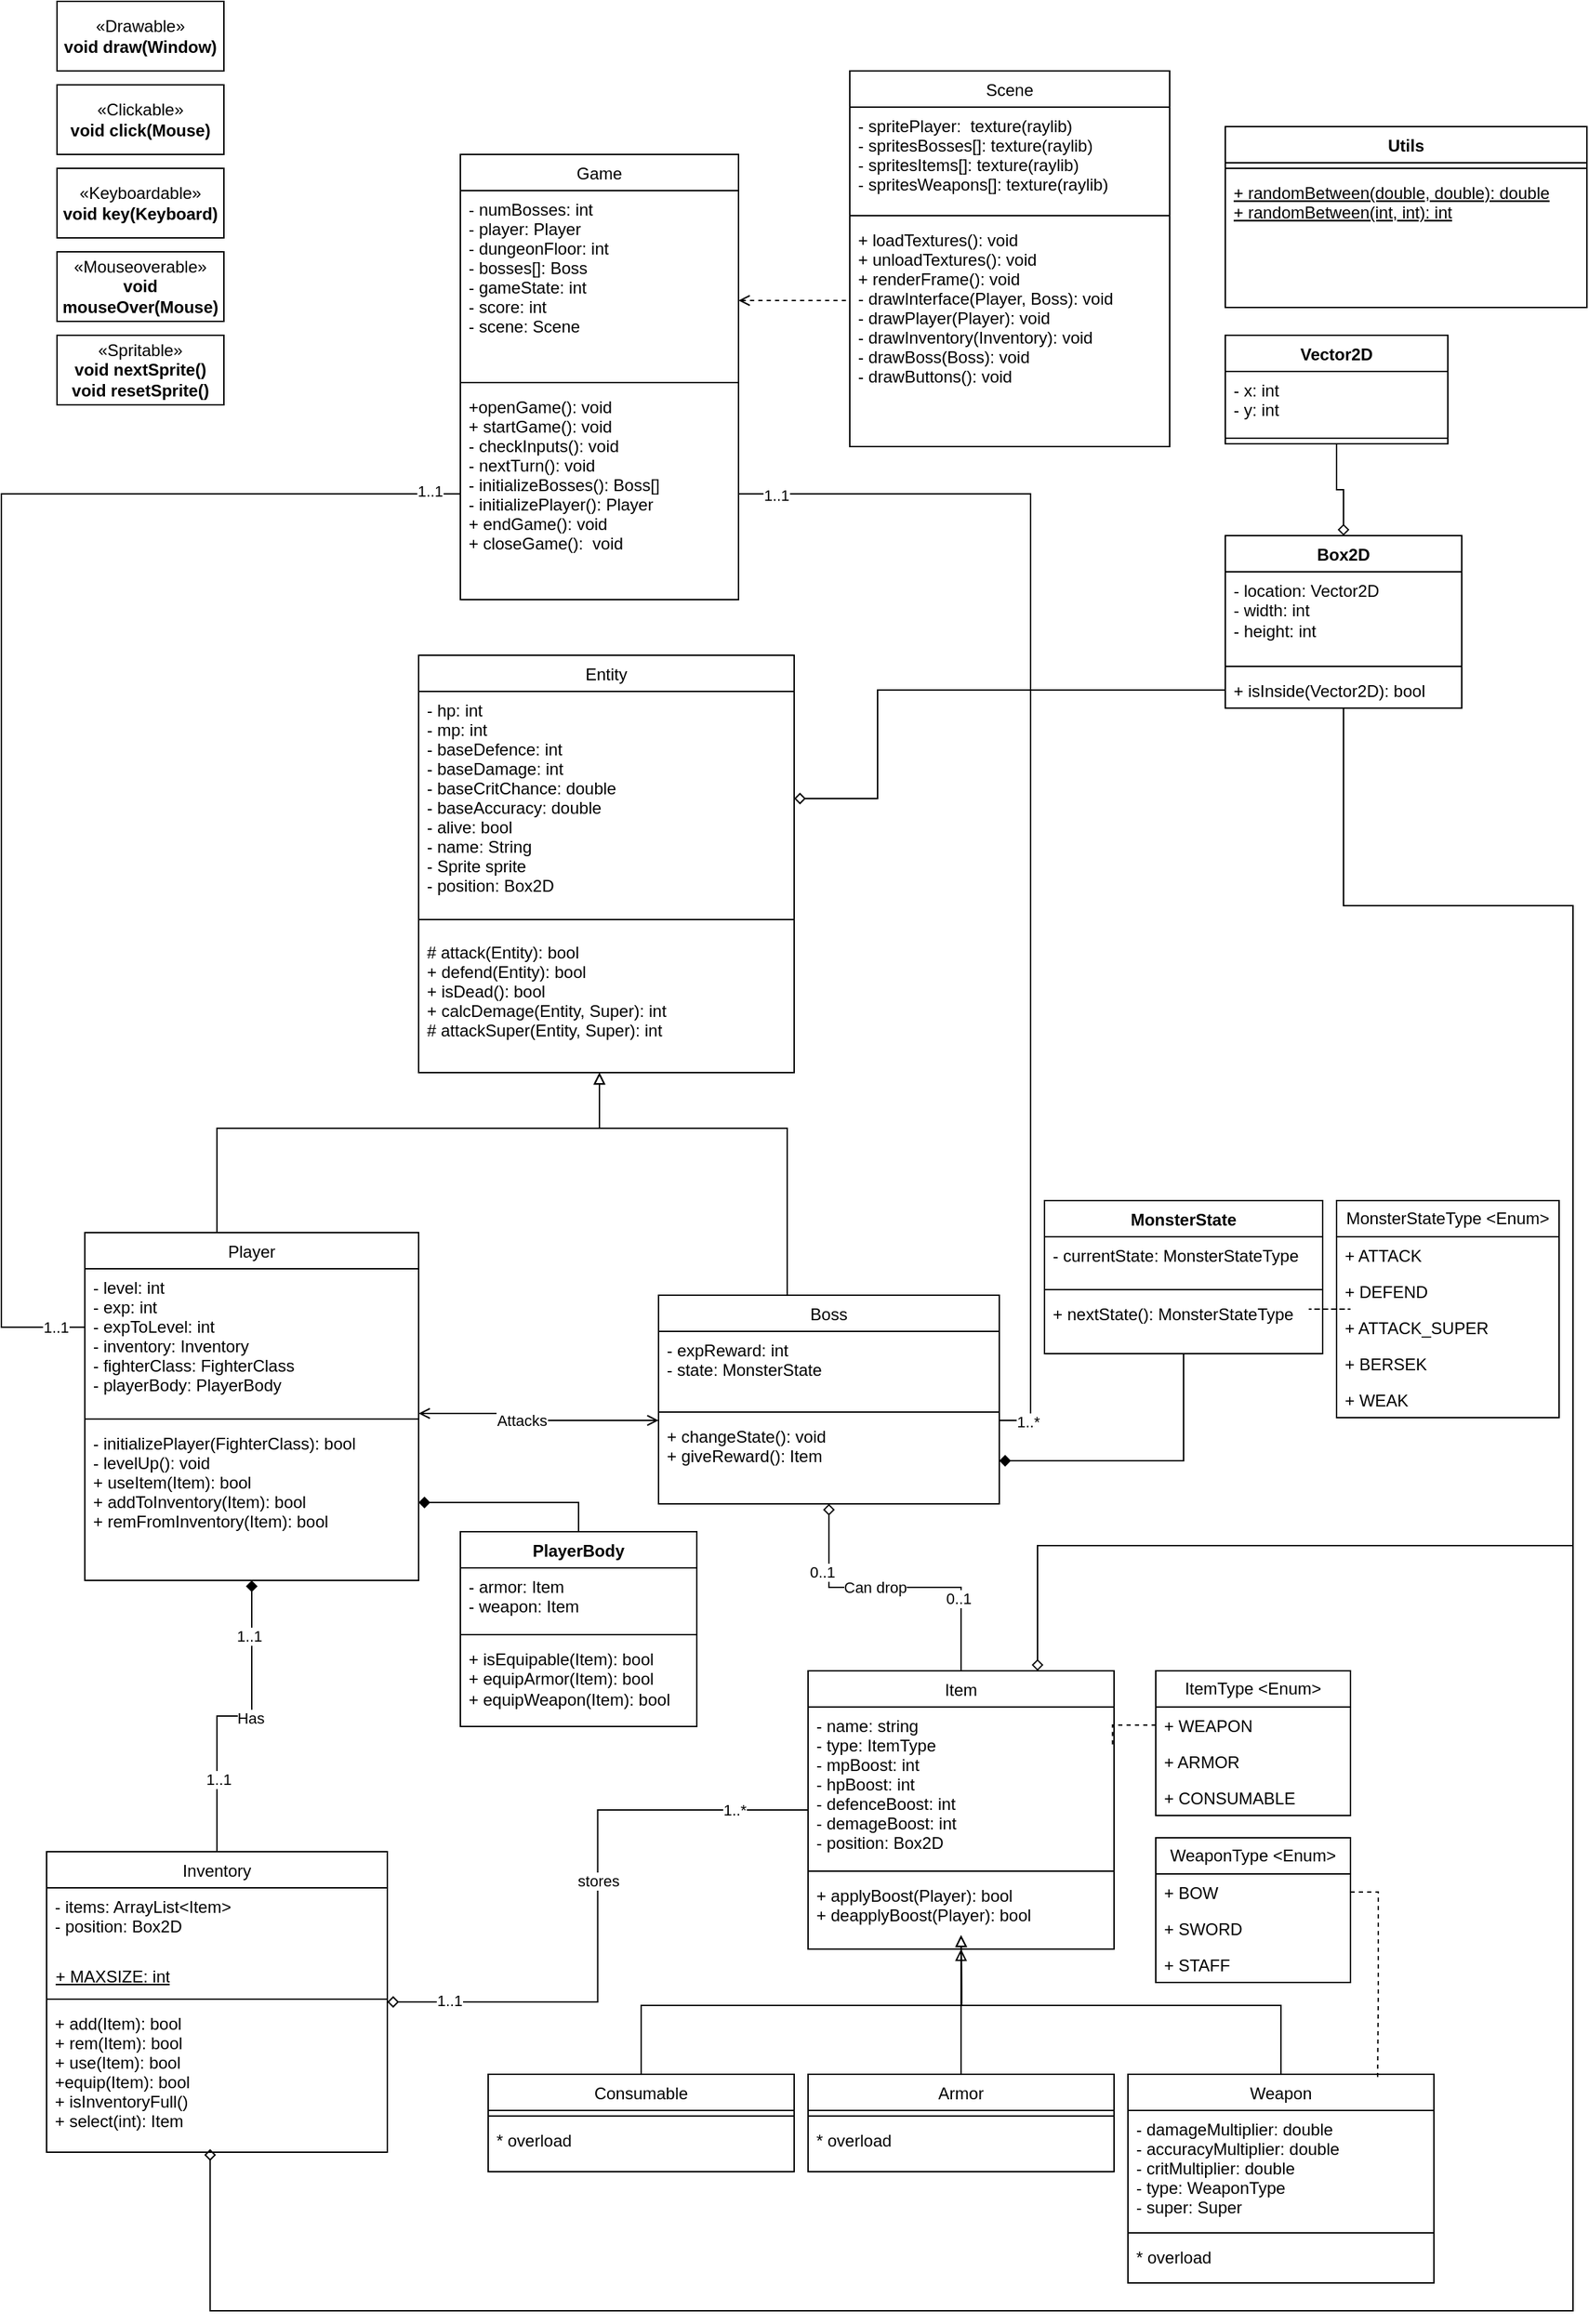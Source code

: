 <mxfile version="22.1.8" type="device">
  <diagram id="C5RBs43oDa-KdzZeNtuy" name="Page-1">
    <mxGraphModel dx="2049" dy="2057" grid="1" gridSize="10" guides="1" tooltips="1" connect="1" arrows="1" fold="1" page="1" pageScale="1" pageWidth="1390" pageHeight="980" math="0" shadow="0">
      <root>
        <mxCell id="WIyWlLk6GJQsqaUBKTNV-0" />
        <mxCell id="WIyWlLk6GJQsqaUBKTNV-1" parent="WIyWlLk6GJQsqaUBKTNV-0" />
        <mxCell id="zkfFHV4jXpPFQw0GAbJ--0" value="Game" style="swimlane;fontStyle=0;align=center;verticalAlign=top;childLayout=stackLayout;horizontal=1;startSize=26;horizontalStack=0;resizeParent=1;resizeLast=0;collapsible=1;marginBottom=0;rounded=0;shadow=0;strokeWidth=1;" parent="WIyWlLk6GJQsqaUBKTNV-1" vertex="1">
          <mxGeometry x="460" y="20" width="200" height="320" as="geometry">
            <mxRectangle x="230" y="140" width="160" height="26" as="alternateBounds" />
          </mxGeometry>
        </mxCell>
        <mxCell id="zkfFHV4jXpPFQw0GAbJ--1" value="- numBosses: int&#xa;- player: Player&#xa;- dungeonFloor: int&#xa;- bosses[]: Boss&#xa;- gameState: int&#xa;- score: int&#xa;- scene: Scene" style="text;align=left;verticalAlign=top;spacingLeft=4;spacingRight=4;overflow=hidden;rotatable=0;points=[[0,0.5],[1,0.5]];portConstraint=eastwest;" parent="zkfFHV4jXpPFQw0GAbJ--0" vertex="1">
          <mxGeometry y="26" width="200" height="134" as="geometry" />
        </mxCell>
        <mxCell id="zkfFHV4jXpPFQw0GAbJ--4" value="" style="line;html=1;strokeWidth=1;align=left;verticalAlign=middle;spacingTop=-1;spacingLeft=3;spacingRight=3;rotatable=0;labelPosition=right;points=[];portConstraint=eastwest;" parent="zkfFHV4jXpPFQw0GAbJ--0" vertex="1">
          <mxGeometry y="160" width="200" height="8" as="geometry" />
        </mxCell>
        <mxCell id="zkfFHV4jXpPFQw0GAbJ--5" value="+openGame(): void&#xa;+ startGame(): void&#xa;- checkInputs(): void&#xa;- nextTurn(): void&#xa;- initializeBosses(): Boss[]&#xa;- initializePlayer(): Player&#xa;+ endGame(): void&#xa;+ closeGame():  void" style="text;align=left;verticalAlign=top;spacingLeft=4;spacingRight=4;overflow=hidden;rotatable=0;points=[[0,0.5],[1,0.5]];portConstraint=eastwest;" parent="zkfFHV4jXpPFQw0GAbJ--0" vertex="1">
          <mxGeometry y="168" width="200" height="152" as="geometry" />
        </mxCell>
        <mxCell id="dYWPZWxcjh6S9HiUbcgT-35" style="edgeStyle=orthogonalEdgeStyle;rounded=0;orthogonalLoop=1;jettySize=auto;html=1;entryX=0.5;entryY=0;entryDx=0;entryDy=0;endArrow=none;endFill=0;startArrow=diamond;startFill=1;" parent="WIyWlLk6GJQsqaUBKTNV-1" source="zkfFHV4jXpPFQw0GAbJ--6" target="dYWPZWxcjh6S9HiUbcgT-27" edge="1">
          <mxGeometry relative="1" as="geometry" />
        </mxCell>
        <mxCell id="dYWPZWxcjh6S9HiUbcgT-36" value="1..1" style="edgeLabel;html=1;align=center;verticalAlign=middle;resizable=0;points=[];" parent="dYWPZWxcjh6S9HiUbcgT-35" vertex="1" connectable="0">
          <mxGeometry x="-0.712" y="-2" relative="1" as="geometry">
            <mxPoint y="8" as="offset" />
          </mxGeometry>
        </mxCell>
        <mxCell id="dYWPZWxcjh6S9HiUbcgT-37" value="1..1" style="edgeLabel;html=1;align=center;verticalAlign=middle;resizable=0;points=[];" parent="dYWPZWxcjh6S9HiUbcgT-35" vertex="1" connectable="0">
          <mxGeometry x="0.529" y="1" relative="1" as="geometry">
            <mxPoint as="offset" />
          </mxGeometry>
        </mxCell>
        <mxCell id="_x56KcfOWg55RiuQLIzo-0" value="Has" style="edgeLabel;html=1;align=center;verticalAlign=middle;resizable=0;points=[];" parent="dYWPZWxcjh6S9HiUbcgT-35" vertex="1" connectable="0">
          <mxGeometry x="-0.139" y="-1" relative="1" as="geometry">
            <mxPoint y="4" as="offset" />
          </mxGeometry>
        </mxCell>
        <mxCell id="_x56KcfOWg55RiuQLIzo-9" style="edgeStyle=orthogonalEdgeStyle;rounded=0;orthogonalLoop=1;jettySize=auto;html=1;endArrow=open;endFill=0;startArrow=open;startFill=0;" parent="WIyWlLk6GJQsqaUBKTNV-1" source="zkfFHV4jXpPFQw0GAbJ--6" target="dYWPZWxcjh6S9HiUbcgT-12" edge="1">
          <mxGeometry relative="1" as="geometry">
            <Array as="points">
              <mxPoint x="500" y="925" />
              <mxPoint x="500" y="930" />
            </Array>
          </mxGeometry>
        </mxCell>
        <mxCell id="_x56KcfOWg55RiuQLIzo-10" value="Attacks" style="edgeLabel;html=1;align=center;verticalAlign=middle;resizable=0;points=[];" parent="_x56KcfOWg55RiuQLIzo-9" vertex="1" connectable="0">
          <mxGeometry x="0.405" relative="1" as="geometry">
            <mxPoint x="-46" as="offset" />
          </mxGeometry>
        </mxCell>
        <mxCell id="zkfFHV4jXpPFQw0GAbJ--6" value="Player" style="swimlane;fontStyle=0;align=center;verticalAlign=top;childLayout=stackLayout;horizontal=1;startSize=26;horizontalStack=0;resizeParent=1;resizeLast=0;collapsible=1;marginBottom=0;rounded=0;shadow=0;strokeWidth=1;" parent="WIyWlLk6GJQsqaUBKTNV-1" vertex="1">
          <mxGeometry x="190" y="795" width="240" height="250" as="geometry">
            <mxRectangle x="130" y="380" width="160" height="26" as="alternateBounds" />
          </mxGeometry>
        </mxCell>
        <mxCell id="zkfFHV4jXpPFQw0GAbJ--7" value="- level: int&#xa;- exp: int&#xa;- expToLevel: int&#xa;- inventory: Inventory&#xa;- fighterClass: FighterClass&#xa;- playerBody: PlayerBody&#xa;" style="text;align=left;verticalAlign=top;spacingLeft=4;spacingRight=4;overflow=hidden;rotatable=0;points=[[0,0.5],[1,0.5]];portConstraint=eastwest;" parent="zkfFHV4jXpPFQw0GAbJ--6" vertex="1">
          <mxGeometry y="26" width="240" height="104" as="geometry" />
        </mxCell>
        <mxCell id="zkfFHV4jXpPFQw0GAbJ--9" value="" style="line;html=1;strokeWidth=1;align=left;verticalAlign=middle;spacingTop=-1;spacingLeft=3;spacingRight=3;rotatable=0;labelPosition=right;points=[];portConstraint=eastwest;" parent="zkfFHV4jXpPFQw0GAbJ--6" vertex="1">
          <mxGeometry y="130" width="240" height="8" as="geometry" />
        </mxCell>
        <mxCell id="zkfFHV4jXpPFQw0GAbJ--11" value="- initializePlayer(FighterClass): bool&#xa;- levelUp(): void&#xa;+ useItem(Item): bool&#xa;+ addToInventory(Item): bool&#xa;+ remFromInventory(Item): bool&#xa;" style="text;align=left;verticalAlign=top;spacingLeft=4;spacingRight=4;overflow=hidden;rotatable=0;points=[[0,0.5],[1,0.5]];portConstraint=eastwest;" parent="zkfFHV4jXpPFQw0GAbJ--6" vertex="1">
          <mxGeometry y="138" width="240" height="112" as="geometry" />
        </mxCell>
        <mxCell id="zkfFHV4jXpPFQw0GAbJ--17" value="Scene" style="swimlane;fontStyle=0;align=center;verticalAlign=top;childLayout=stackLayout;horizontal=1;startSize=26;horizontalStack=0;resizeParent=1;resizeLast=0;collapsible=1;marginBottom=0;rounded=0;shadow=0;strokeWidth=1;" parent="WIyWlLk6GJQsqaUBKTNV-1" vertex="1">
          <mxGeometry x="740" y="-40" width="230" height="270" as="geometry">
            <mxRectangle x="550" y="140" width="160" height="26" as="alternateBounds" />
          </mxGeometry>
        </mxCell>
        <mxCell id="zkfFHV4jXpPFQw0GAbJ--18" value="- spritePlayer:  texture(raylib)&#xa;- spritesBosses[]: texture(raylib)&#xa;- spritesItems[]: texture(raylib)&#xa;- spritesWeapons[]: texture(raylib)" style="text;align=left;verticalAlign=top;spacingLeft=4;spacingRight=4;overflow=hidden;rotatable=0;points=[[0,0.5],[1,0.5]];portConstraint=eastwest;" parent="zkfFHV4jXpPFQw0GAbJ--17" vertex="1">
          <mxGeometry y="26" width="230" height="74" as="geometry" />
        </mxCell>
        <mxCell id="zkfFHV4jXpPFQw0GAbJ--23" value="" style="line;html=1;strokeWidth=1;align=left;verticalAlign=middle;spacingTop=-1;spacingLeft=3;spacingRight=3;rotatable=0;labelPosition=right;points=[];portConstraint=eastwest;" parent="zkfFHV4jXpPFQw0GAbJ--17" vertex="1">
          <mxGeometry y="100" width="230" height="8" as="geometry" />
        </mxCell>
        <mxCell id="zkfFHV4jXpPFQw0GAbJ--24" value="+ loadTextures(): void&#xa;+ unloadTextures(): void&#xa;+ renderFrame(): void&#xa;- drawInterface(Player, Boss): void&#xa;- drawPlayer(Player): void&#xa;- drawInventory(Inventory): void&#xa;- drawBoss(Boss): void&#xa;- drawButtons(): void" style="text;align=left;verticalAlign=top;spacingLeft=4;spacingRight=4;overflow=hidden;rotatable=0;points=[[0,0.5],[1,0.5]];portConstraint=eastwest;" parent="zkfFHV4jXpPFQw0GAbJ--17" vertex="1">
          <mxGeometry y="108" width="230" height="162" as="geometry" />
        </mxCell>
        <mxCell id="zkfFHV4jXpPFQw0GAbJ--26" value="" style="endArrow=none;shadow=0;strokeWidth=1;rounded=0;endFill=0;edgeStyle=elbowEdgeStyle;elbow=vertical;dashed=1;startArrow=open;startFill=0;" parent="WIyWlLk6GJQsqaUBKTNV-1" source="zkfFHV4jXpPFQw0GAbJ--0" target="zkfFHV4jXpPFQw0GAbJ--17" edge="1">
          <mxGeometry x="0.5" y="41" relative="1" as="geometry">
            <mxPoint x="380" y="192" as="sourcePoint" />
            <mxPoint x="540" y="192" as="targetPoint" />
            <mxPoint x="-40" y="32" as="offset" />
          </mxGeometry>
        </mxCell>
        <mxCell id="dYWPZWxcjh6S9HiUbcgT-48" style="edgeStyle=orthogonalEdgeStyle;rounded=0;orthogonalLoop=1;jettySize=auto;html=1;endArrow=none;endFill=0;startArrow=block;startFill=0;" parent="WIyWlLk6GJQsqaUBKTNV-1" source="dYWPZWxcjh6S9HiUbcgT-6" target="dYWPZWxcjh6S9HiUbcgT-12" edge="1">
          <mxGeometry relative="1" as="geometry">
            <Array as="points">
              <mxPoint x="560" y="720" />
              <mxPoint x="695" y="720" />
            </Array>
          </mxGeometry>
        </mxCell>
        <mxCell id="dYWPZWxcjh6S9HiUbcgT-49" style="edgeStyle=orthogonalEdgeStyle;rounded=0;orthogonalLoop=1;jettySize=auto;html=1;endArrow=none;endFill=0;startArrow=block;startFill=0;" parent="WIyWlLk6GJQsqaUBKTNV-1" source="dYWPZWxcjh6S9HiUbcgT-6" target="zkfFHV4jXpPFQw0GAbJ--6" edge="1">
          <mxGeometry relative="1" as="geometry">
            <mxPoint x="470" y="670" as="targetPoint" />
            <Array as="points">
              <mxPoint x="560" y="720" />
              <mxPoint x="285" y="720" />
            </Array>
          </mxGeometry>
        </mxCell>
        <mxCell id="dYWPZWxcjh6S9HiUbcgT-6" value="Entity" style="swimlane;fontStyle=0;align=center;verticalAlign=top;childLayout=stackLayout;horizontal=1;startSize=26;horizontalStack=0;resizeParent=1;resizeLast=0;collapsible=1;marginBottom=0;rounded=0;shadow=0;strokeWidth=1;" parent="WIyWlLk6GJQsqaUBKTNV-1" vertex="1">
          <mxGeometry x="430" y="380" width="270" height="300" as="geometry">
            <mxRectangle x="340" y="380" width="170" height="26" as="alternateBounds" />
          </mxGeometry>
        </mxCell>
        <mxCell id="dYWPZWxcjh6S9HiUbcgT-7" value="- hp: int&#xa;- mp: int&#xa;- baseDefence: int&#xa;- baseDamage: int&#xa;- baseCritChance: double&#xa;- baseAccuracy: double&#xa;- alive: bool&#xa;- name: String&#xa;- Sprite sprite&#xa;- position: Box2D&#xa;&#xa;&#xa;" style="text;align=left;verticalAlign=top;spacingLeft=4;spacingRight=4;overflow=hidden;rotatable=0;points=[[0,0.5],[1,0.5]];portConstraint=eastwest;" parent="dYWPZWxcjh6S9HiUbcgT-6" vertex="1">
          <mxGeometry y="26" width="270" height="154" as="geometry" />
        </mxCell>
        <mxCell id="dYWPZWxcjh6S9HiUbcgT-8" value="" style="line;html=1;strokeWidth=1;align=left;verticalAlign=middle;spacingTop=-1;spacingLeft=3;spacingRight=3;rotatable=0;labelPosition=right;points=[];portConstraint=eastwest;" parent="dYWPZWxcjh6S9HiUbcgT-6" vertex="1">
          <mxGeometry y="180" width="270" height="20" as="geometry" />
        </mxCell>
        <mxCell id="kpH8HkJKOdHBknGZpoAw-0" value="# attack(Entity): bool&#xa;+ defend(Entity): bool&#xa;+ isDead(): bool&#xa;+ calcDemage(Entity, Super): int&#xa;# attackSuper(Entity, Super): int&#xa;&#xa;" style="text;align=left;verticalAlign=top;spacingLeft=4;spacingRight=4;overflow=hidden;rotatable=0;points=[[0,0.5],[1,0.5]];portConstraint=eastwest;fontStyle=0" parent="dYWPZWxcjh6S9HiUbcgT-6" vertex="1">
          <mxGeometry y="200" width="270" height="100" as="geometry" />
        </mxCell>
        <mxCell id="dYWPZWxcjh6S9HiUbcgT-12" value="Boss" style="swimlane;fontStyle=0;align=center;verticalAlign=top;childLayout=stackLayout;horizontal=1;startSize=26;horizontalStack=0;resizeParent=1;resizeLast=0;collapsible=1;marginBottom=0;rounded=0;shadow=0;strokeWidth=1;" parent="WIyWlLk6GJQsqaUBKTNV-1" vertex="1">
          <mxGeometry x="602.5" y="840" width="245" height="150" as="geometry">
            <mxRectangle x="130" y="380" width="160" height="26" as="alternateBounds" />
          </mxGeometry>
        </mxCell>
        <mxCell id="dYWPZWxcjh6S9HiUbcgT-13" value="- expReward: int&#xa;- state: MonsterState&#xa;" style="text;align=left;verticalAlign=top;spacingLeft=4;spacingRight=4;overflow=hidden;rotatable=0;points=[[0,0.5],[1,0.5]];portConstraint=eastwest;" parent="dYWPZWxcjh6S9HiUbcgT-12" vertex="1">
          <mxGeometry y="26" width="245" height="54" as="geometry" />
        </mxCell>
        <mxCell id="dYWPZWxcjh6S9HiUbcgT-15" value="" style="line;html=1;strokeWidth=1;align=left;verticalAlign=middle;spacingTop=-1;spacingLeft=3;spacingRight=3;rotatable=0;labelPosition=right;points=[];portConstraint=eastwest;" parent="dYWPZWxcjh6S9HiUbcgT-12" vertex="1">
          <mxGeometry y="80" width="245" height="8" as="geometry" />
        </mxCell>
        <mxCell id="dYWPZWxcjh6S9HiUbcgT-17" value="+ changeState(): void&#xa;+ giveReward(): Item" style="text;align=left;verticalAlign=top;spacingLeft=4;spacingRight=4;overflow=hidden;rotatable=0;points=[[0,0.5],[1,0.5]];portConstraint=eastwest;" parent="dYWPZWxcjh6S9HiUbcgT-12" vertex="1">
          <mxGeometry y="88" width="245" height="62" as="geometry" />
        </mxCell>
        <mxCell id="kpH8HkJKOdHBknGZpoAw-1" style="edgeStyle=orthogonalEdgeStyle;rounded=0;orthogonalLoop=1;jettySize=auto;html=1;endArrow=diamond;endFill=0;" parent="WIyWlLk6GJQsqaUBKTNV-1" source="dYWPZWxcjh6S9HiUbcgT-23" target="dYWPZWxcjh6S9HiUbcgT-12" edge="1">
          <mxGeometry relative="1" as="geometry" />
        </mxCell>
        <mxCell id="kpH8HkJKOdHBknGZpoAw-4" value="0..1" style="edgeLabel;html=1;align=center;verticalAlign=middle;resizable=0;points=[];" parent="kpH8HkJKOdHBknGZpoAw-1" vertex="1" connectable="0">
          <mxGeometry x="-0.514" y="2" relative="1" as="geometry">
            <mxPoint as="offset" />
          </mxGeometry>
        </mxCell>
        <mxCell id="kpH8HkJKOdHBknGZpoAw-5" value="0..1" style="edgeLabel;html=1;align=center;verticalAlign=middle;resizable=0;points=[];" parent="kpH8HkJKOdHBknGZpoAw-1" vertex="1" connectable="0">
          <mxGeometry x="0.5" y="-1" relative="1" as="geometry">
            <mxPoint x="-6" y="-5" as="offset" />
          </mxGeometry>
        </mxCell>
        <mxCell id="_x56KcfOWg55RiuQLIzo-1" value="Can drop" style="edgeLabel;html=1;align=center;verticalAlign=middle;resizable=0;points=[];" parent="kpH8HkJKOdHBknGZpoAw-1" vertex="1" connectable="0">
          <mxGeometry x="0.139" relative="1" as="geometry">
            <mxPoint as="offset" />
          </mxGeometry>
        </mxCell>
        <mxCell id="dYWPZWxcjh6S9HiUbcgT-23" value="Item" style="swimlane;fontStyle=0;align=center;verticalAlign=top;childLayout=stackLayout;horizontal=1;startSize=26;horizontalStack=0;resizeParent=1;resizeLast=0;collapsible=1;marginBottom=0;rounded=0;shadow=0;strokeWidth=1;" parent="WIyWlLk6GJQsqaUBKTNV-1" vertex="1">
          <mxGeometry x="710" y="1110" width="220" height="200" as="geometry">
            <mxRectangle x="130" y="380" width="160" height="26" as="alternateBounds" />
          </mxGeometry>
        </mxCell>
        <mxCell id="dYWPZWxcjh6S9HiUbcgT-24" value="- name: string&#xa;- type: ItemType&#xa;- mpBoost: int&#xa;- hpBoost: int&#xa;- defenceBoost: int&#xa;- demageBoost: int&#xa;- position: Box2D&#xa;&#xa;" style="text;align=left;verticalAlign=top;spacingLeft=4;spacingRight=4;overflow=hidden;rotatable=0;points=[[0,0.5],[1,0.5]];portConstraint=eastwest;" parent="dYWPZWxcjh6S9HiUbcgT-23" vertex="1">
          <mxGeometry y="26" width="220" height="114" as="geometry" />
        </mxCell>
        <mxCell id="dYWPZWxcjh6S9HiUbcgT-25" value="" style="line;html=1;strokeWidth=1;align=left;verticalAlign=middle;spacingTop=-1;spacingLeft=3;spacingRight=3;rotatable=0;labelPosition=right;points=[];portConstraint=eastwest;" parent="dYWPZWxcjh6S9HiUbcgT-23" vertex="1">
          <mxGeometry y="140" width="220" height="8" as="geometry" />
        </mxCell>
        <mxCell id="zei7OfWYjpFRHcnlOGyZ-24" value="&lt;div&gt;+ applyBoost(Player): bool&lt;/div&gt;&lt;div&gt;+ deapplyBoost(Player): bool&lt;br&gt;&lt;/div&gt;" style="text;strokeColor=none;fillColor=none;align=left;verticalAlign=top;spacingLeft=4;spacingRight=4;overflow=hidden;rotatable=0;points=[[0,0.5],[1,0.5]];portConstraint=eastwest;whiteSpace=wrap;html=1;" vertex="1" parent="dYWPZWxcjh6S9HiUbcgT-23">
          <mxGeometry y="148" width="220" height="52" as="geometry" />
        </mxCell>
        <mxCell id="dYWPZWxcjh6S9HiUbcgT-41" style="edgeStyle=orthogonalEdgeStyle;rounded=0;orthogonalLoop=1;jettySize=auto;html=1;startArrow=diamond;startFill=0;endArrow=none;endFill=0;" parent="WIyWlLk6GJQsqaUBKTNV-1" source="dYWPZWxcjh6S9HiUbcgT-27" target="dYWPZWxcjh6S9HiUbcgT-23" edge="1">
          <mxGeometry relative="1" as="geometry" />
        </mxCell>
        <mxCell id="dYWPZWxcjh6S9HiUbcgT-42" value="1..*" style="edgeLabel;html=1;align=center;verticalAlign=middle;resizable=0;points=[];" parent="dYWPZWxcjh6S9HiUbcgT-41" vertex="1" connectable="0">
          <mxGeometry x="0.794" relative="1" as="geometry">
            <mxPoint x="-8" as="offset" />
          </mxGeometry>
        </mxCell>
        <mxCell id="dYWPZWxcjh6S9HiUbcgT-45" value="1..1" style="edgeLabel;html=1;align=center;verticalAlign=middle;resizable=0;points=[];" parent="dYWPZWxcjh6S9HiUbcgT-41" vertex="1" connectable="0">
          <mxGeometry x="-0.826" y="1" relative="1" as="geometry">
            <mxPoint x="6" as="offset" />
          </mxGeometry>
        </mxCell>
        <mxCell id="_x56KcfOWg55RiuQLIzo-6" value="stores" style="edgeLabel;html=1;align=center;verticalAlign=middle;resizable=0;points=[];" parent="dYWPZWxcjh6S9HiUbcgT-41" vertex="1" connectable="0">
          <mxGeometry x="0.083" relative="1" as="geometry">
            <mxPoint as="offset" />
          </mxGeometry>
        </mxCell>
        <mxCell id="dYWPZWxcjh6S9HiUbcgT-27" value="Inventory" style="swimlane;fontStyle=0;align=center;verticalAlign=top;childLayout=stackLayout;horizontal=1;startSize=26;horizontalStack=0;resizeParent=1;resizeLast=0;collapsible=1;marginBottom=0;rounded=0;shadow=0;strokeWidth=1;" parent="WIyWlLk6GJQsqaUBKTNV-1" vertex="1">
          <mxGeometry x="162.5" y="1240" width="245" height="216" as="geometry">
            <mxRectangle x="130" y="380" width="160" height="26" as="alternateBounds" />
          </mxGeometry>
        </mxCell>
        <mxCell id="dYWPZWxcjh6S9HiUbcgT-28" value="- items: ArrayList&lt;Item&gt;&#xa;- position: Box2D&#xa;&#xa;" style="text;align=left;verticalAlign=top;spacingLeft=4;spacingRight=4;overflow=hidden;rotatable=0;points=[[0,0.5],[1,0.5]];portConstraint=eastwest;" parent="dYWPZWxcjh6S9HiUbcgT-27" vertex="1">
          <mxGeometry y="26" width="245" height="50" as="geometry" />
        </mxCell>
        <mxCell id="zei7OfWYjpFRHcnlOGyZ-10" value="&lt;u&gt;+ MAXSIZE: int&lt;/u&gt;" style="text;strokeColor=none;fillColor=none;align=left;verticalAlign=top;spacingLeft=4;spacingRight=4;overflow=hidden;rotatable=0;points=[[0,0.5],[1,0.5]];portConstraint=eastwest;whiteSpace=wrap;html=1;" vertex="1" parent="dYWPZWxcjh6S9HiUbcgT-27">
          <mxGeometry y="76" width="245" height="26" as="geometry" />
        </mxCell>
        <mxCell id="dYWPZWxcjh6S9HiUbcgT-29" value="" style="line;html=1;strokeWidth=1;align=left;verticalAlign=middle;spacingTop=-1;spacingLeft=3;spacingRight=3;rotatable=0;labelPosition=right;points=[];portConstraint=eastwest;" parent="dYWPZWxcjh6S9HiUbcgT-27" vertex="1">
          <mxGeometry y="102" width="245" height="8" as="geometry" />
        </mxCell>
        <mxCell id="dYWPZWxcjh6S9HiUbcgT-30" value="+ add(Item): bool&#xa;+ rem(Item): bool&#xa;+ use(Item): bool&#xa;+equip(Item): bool&#xa;+ isInventoryFull()&#xa;+ select(int): Item&#xa;&#xa;&#xa;" style="text;align=left;verticalAlign=top;spacingLeft=4;spacingRight=4;overflow=hidden;rotatable=0;points=[[0,0.5],[1,0.5]];portConstraint=eastwest;" parent="dYWPZWxcjh6S9HiUbcgT-27" vertex="1">
          <mxGeometry y="110" width="245" height="100" as="geometry" />
        </mxCell>
        <mxCell id="zei7OfWYjpFRHcnlOGyZ-31" style="edgeStyle=orthogonalEdgeStyle;rounded=0;orthogonalLoop=1;jettySize=auto;html=1;exitX=0.5;exitY=0;exitDx=0;exitDy=0;endArrow=block;endFill=0;" edge="1" parent="WIyWlLk6GJQsqaUBKTNV-1" source="dYWPZWxcjh6S9HiUbcgT-31">
          <mxGeometry relative="1" as="geometry">
            <mxPoint x="820" y="1300" as="targetPoint" />
          </mxGeometry>
        </mxCell>
        <mxCell id="dYWPZWxcjh6S9HiUbcgT-31" value="Consumable" style="swimlane;fontStyle=0;align=center;verticalAlign=top;childLayout=stackLayout;horizontal=1;startSize=26;horizontalStack=0;resizeParent=1;resizeLast=0;collapsible=1;marginBottom=0;rounded=0;shadow=0;strokeWidth=1;" parent="WIyWlLk6GJQsqaUBKTNV-1" vertex="1">
          <mxGeometry x="480" y="1400" width="220" height="70" as="geometry">
            <mxRectangle x="130" y="380" width="160" height="26" as="alternateBounds" />
          </mxGeometry>
        </mxCell>
        <mxCell id="dYWPZWxcjh6S9HiUbcgT-33" value="" style="line;html=1;strokeWidth=1;align=left;verticalAlign=middle;spacingTop=-1;spacingLeft=3;spacingRight=3;rotatable=0;labelPosition=right;points=[];portConstraint=eastwest;" parent="dYWPZWxcjh6S9HiUbcgT-31" vertex="1">
          <mxGeometry y="26" width="220" height="8" as="geometry" />
        </mxCell>
        <mxCell id="zei7OfWYjpFRHcnlOGyZ-33" value="* overload" style="text;strokeColor=none;fillColor=none;align=left;verticalAlign=top;spacingLeft=4;spacingRight=4;overflow=hidden;rotatable=0;points=[[0,0.5],[1,0.5]];portConstraint=eastwest;whiteSpace=wrap;html=1;" vertex="1" parent="dYWPZWxcjh6S9HiUbcgT-31">
          <mxGeometry y="34" width="220" height="26" as="geometry" />
        </mxCell>
        <mxCell id="zei7OfWYjpFRHcnlOGyZ-29" style="edgeStyle=orthogonalEdgeStyle;rounded=0;orthogonalLoop=1;jettySize=auto;html=1;entryX=0.5;entryY=1;entryDx=0;entryDy=0;endArrow=block;endFill=0;" edge="1" parent="WIyWlLk6GJQsqaUBKTNV-1" source="dYWPZWxcjh6S9HiUbcgT-57" target="dYWPZWxcjh6S9HiUbcgT-23">
          <mxGeometry relative="1" as="geometry" />
        </mxCell>
        <mxCell id="dYWPZWxcjh6S9HiUbcgT-57" value="Armor" style="swimlane;fontStyle=0;align=center;verticalAlign=top;childLayout=stackLayout;horizontal=1;startSize=26;horizontalStack=0;resizeParent=1;resizeLast=0;collapsible=1;marginBottom=0;rounded=0;shadow=0;strokeWidth=1;" parent="WIyWlLk6GJQsqaUBKTNV-1" vertex="1">
          <mxGeometry x="710" y="1400" width="220" height="70" as="geometry">
            <mxRectangle x="130" y="380" width="160" height="26" as="alternateBounds" />
          </mxGeometry>
        </mxCell>
        <mxCell id="dYWPZWxcjh6S9HiUbcgT-59" value="" style="line;html=1;strokeWidth=1;align=left;verticalAlign=middle;spacingTop=-1;spacingLeft=3;spacingRight=3;rotatable=0;labelPosition=right;points=[];portConstraint=eastwest;" parent="dYWPZWxcjh6S9HiUbcgT-57" vertex="1">
          <mxGeometry y="26" width="220" height="8" as="geometry" />
        </mxCell>
        <mxCell id="zei7OfWYjpFRHcnlOGyZ-34" value="* overload" style="text;strokeColor=none;fillColor=none;align=left;verticalAlign=top;spacingLeft=4;spacingRight=4;overflow=hidden;rotatable=0;points=[[0,0.5],[1,0.5]];portConstraint=eastwest;whiteSpace=wrap;html=1;" vertex="1" parent="dYWPZWxcjh6S9HiUbcgT-57">
          <mxGeometry y="34" width="220" height="26" as="geometry" />
        </mxCell>
        <mxCell id="5ILiFKe4V_-PY19sZNBF-0" style="edgeStyle=orthogonalEdgeStyle;rounded=0;orthogonalLoop=1;jettySize=auto;html=1;endArrow=none;endFill=0;" parent="WIyWlLk6GJQsqaUBKTNV-1" source="zkfFHV4jXpPFQw0GAbJ--7" target="zkfFHV4jXpPFQw0GAbJ--5" edge="1">
          <mxGeometry relative="1" as="geometry">
            <mxPoint x="82.5" y="840" as="sourcePoint" />
            <mxPoint x="162.5" y="241" as="targetPoint" />
            <Array as="points">
              <mxPoint x="130" y="863" />
              <mxPoint x="130" y="264" />
            </Array>
          </mxGeometry>
        </mxCell>
        <mxCell id="5ILiFKe4V_-PY19sZNBF-3" value="1..1" style="edgeLabel;html=1;align=center;verticalAlign=middle;resizable=0;points=[];" parent="5ILiFKe4V_-PY19sZNBF-0" vertex="1" connectable="0">
          <mxGeometry x="0.956" y="2" relative="1" as="geometry">
            <mxPoint as="offset" />
          </mxGeometry>
        </mxCell>
        <mxCell id="5ILiFKe4V_-PY19sZNBF-5" value="1..1" style="edgeLabel;html=1;align=center;verticalAlign=middle;resizable=0;points=[];" parent="5ILiFKe4V_-PY19sZNBF-0" vertex="1" connectable="0">
          <mxGeometry x="-0.958" relative="1" as="geometry">
            <mxPoint as="offset" />
          </mxGeometry>
        </mxCell>
        <mxCell id="5ILiFKe4V_-PY19sZNBF-1" style="edgeStyle=orthogonalEdgeStyle;rounded=0;orthogonalLoop=1;jettySize=auto;html=1;endArrow=none;endFill=0;" parent="WIyWlLk6GJQsqaUBKTNV-1" source="dYWPZWxcjh6S9HiUbcgT-17" target="zkfFHV4jXpPFQw0GAbJ--5" edge="1">
          <mxGeometry relative="1" as="geometry">
            <Array as="points">
              <mxPoint x="870" y="930" />
              <mxPoint x="870" y="264" />
            </Array>
          </mxGeometry>
        </mxCell>
        <mxCell id="5ILiFKe4V_-PY19sZNBF-2" value="1..1" style="edgeLabel;html=1;align=center;verticalAlign=middle;resizable=0;points=[];" parent="5ILiFKe4V_-PY19sZNBF-1" vertex="1" connectable="0">
          <mxGeometry x="0.943" y="1" relative="1" as="geometry">
            <mxPoint x="1" as="offset" />
          </mxGeometry>
        </mxCell>
        <mxCell id="5ILiFKe4V_-PY19sZNBF-4" value="1..*" style="edgeLabel;html=1;align=center;verticalAlign=middle;resizable=0;points=[];" parent="5ILiFKe4V_-PY19sZNBF-1" vertex="1" connectable="0">
          <mxGeometry x="-0.954" y="-1" relative="1" as="geometry">
            <mxPoint as="offset" />
          </mxGeometry>
        </mxCell>
        <mxCell id="zei7OfWYjpFRHcnlOGyZ-1" value="«Clickable»&lt;br&gt;&lt;b&gt;void click(Mouse)&lt;/b&gt;" style="html=1;whiteSpace=wrap;" vertex="1" parent="WIyWlLk6GJQsqaUBKTNV-1">
          <mxGeometry x="170" y="-30" width="120" height="50" as="geometry" />
        </mxCell>
        <mxCell id="zei7OfWYjpFRHcnlOGyZ-2" value="«Drawable»&lt;br&gt;&lt;b&gt;void draw(Window)&lt;/b&gt;" style="html=1;whiteSpace=wrap;" vertex="1" parent="WIyWlLk6GJQsqaUBKTNV-1">
          <mxGeometry x="170" y="-90" width="120" height="50" as="geometry" />
        </mxCell>
        <mxCell id="zei7OfWYjpFRHcnlOGyZ-3" value="«Keyboardable»&lt;br&gt;&lt;b&gt;void key(Keyboard)&lt;/b&gt;" style="html=1;whiteSpace=wrap;" vertex="1" parent="WIyWlLk6GJQsqaUBKTNV-1">
          <mxGeometry x="170" y="30" width="120" height="50" as="geometry" />
        </mxCell>
        <mxCell id="zei7OfWYjpFRHcnlOGyZ-4" value="«Mouseoverable»&lt;br&gt;&lt;b&gt;void mouseOver(Mouse)&lt;/b&gt;" style="html=1;whiteSpace=wrap;" vertex="1" parent="WIyWlLk6GJQsqaUBKTNV-1">
          <mxGeometry x="170" y="90" width="120" height="50" as="geometry" />
        </mxCell>
        <mxCell id="zei7OfWYjpFRHcnlOGyZ-5" value="«Spritable»&lt;br&gt;&lt;div&gt;&lt;b&gt;void nextSprite()&lt;/b&gt;&lt;/div&gt;&lt;div&gt;&lt;b&gt;void resetSprite()&lt;br&gt;&lt;/b&gt;&lt;/div&gt;" style="html=1;whiteSpace=wrap;" vertex="1" parent="WIyWlLk6GJQsqaUBKTNV-1">
          <mxGeometry x="170" y="150" width="120" height="50" as="geometry" />
        </mxCell>
        <mxCell id="zei7OfWYjpFRHcnlOGyZ-6" value="Utils" style="swimlane;fontStyle=1;align=center;verticalAlign=top;childLayout=stackLayout;horizontal=1;startSize=26;horizontalStack=0;resizeParent=1;resizeParentMax=0;resizeLast=0;collapsible=1;marginBottom=0;whiteSpace=wrap;html=1;" vertex="1" parent="WIyWlLk6GJQsqaUBKTNV-1">
          <mxGeometry x="1010" width="260" height="130" as="geometry" />
        </mxCell>
        <mxCell id="zei7OfWYjpFRHcnlOGyZ-8" value="" style="line;strokeWidth=1;fillColor=none;align=left;verticalAlign=middle;spacingTop=-1;spacingLeft=3;spacingRight=3;rotatable=0;labelPosition=right;points=[];portConstraint=eastwest;strokeColor=inherit;" vertex="1" parent="zei7OfWYjpFRHcnlOGyZ-6">
          <mxGeometry y="26" width="260" height="8" as="geometry" />
        </mxCell>
        <mxCell id="dYWPZWxcjh6S9HiUbcgT-18" value="+ randomBetween(double, double): double&#xa;+ randomBetween(int, int): int&#xa;" style="text;align=left;verticalAlign=top;spacingLeft=4;spacingRight=4;overflow=hidden;rotatable=0;points=[[0,0.5],[1,0.5]];portConstraint=eastwest;fontStyle=4" parent="zei7OfWYjpFRHcnlOGyZ-6" vertex="1">
          <mxGeometry y="34" width="260" height="96" as="geometry" />
        </mxCell>
        <mxCell id="zei7OfWYjpFRHcnlOGyZ-75" style="edgeStyle=orthogonalEdgeStyle;rounded=0;orthogonalLoop=1;jettySize=auto;html=1;exitX=0.5;exitY=0;exitDx=0;exitDy=0;entryX=1;entryY=0.5;entryDx=0;entryDy=0;endArrow=diamond;endFill=1;" edge="1" parent="WIyWlLk6GJQsqaUBKTNV-1" source="zei7OfWYjpFRHcnlOGyZ-11" target="zkfFHV4jXpPFQw0GAbJ--11">
          <mxGeometry relative="1" as="geometry" />
        </mxCell>
        <mxCell id="zei7OfWYjpFRHcnlOGyZ-11" value="PlayerBody" style="swimlane;fontStyle=1;align=center;verticalAlign=top;childLayout=stackLayout;horizontal=1;startSize=26;horizontalStack=0;resizeParent=1;resizeParentMax=0;resizeLast=0;collapsible=1;marginBottom=0;whiteSpace=wrap;html=1;" vertex="1" parent="WIyWlLk6GJQsqaUBKTNV-1">
          <mxGeometry x="460" y="1010" width="170" height="140" as="geometry" />
        </mxCell>
        <mxCell id="zei7OfWYjpFRHcnlOGyZ-12" value="&lt;div&gt;- armor: Item&lt;/div&gt;&lt;div&gt;- weapon: Item&lt;br&gt;&lt;/div&gt;" style="text;strokeColor=none;fillColor=none;align=left;verticalAlign=top;spacingLeft=4;spacingRight=4;overflow=hidden;rotatable=0;points=[[0,0.5],[1,0.5]];portConstraint=eastwest;whiteSpace=wrap;html=1;" vertex="1" parent="zei7OfWYjpFRHcnlOGyZ-11">
          <mxGeometry y="26" width="170" height="44" as="geometry" />
        </mxCell>
        <mxCell id="zei7OfWYjpFRHcnlOGyZ-13" value="" style="line;strokeWidth=1;fillColor=none;align=left;verticalAlign=middle;spacingTop=-1;spacingLeft=3;spacingRight=3;rotatable=0;labelPosition=right;points=[];portConstraint=eastwest;strokeColor=inherit;" vertex="1" parent="zei7OfWYjpFRHcnlOGyZ-11">
          <mxGeometry y="70" width="170" height="8" as="geometry" />
        </mxCell>
        <mxCell id="zei7OfWYjpFRHcnlOGyZ-14" value="&lt;div&gt;+ isEquipable(Item): bool&lt;/div&gt;&lt;div&gt;+ equipArmor(Item): bool&lt;/div&gt;&lt;div&gt;+ equipWeapon(Item): bool&lt;br&gt;&lt;/div&gt;" style="text;strokeColor=none;fillColor=none;align=left;verticalAlign=top;spacingLeft=4;spacingRight=4;overflow=hidden;rotatable=0;points=[[0,0.5],[1,0.5]];portConstraint=eastwest;whiteSpace=wrap;html=1;" vertex="1" parent="zei7OfWYjpFRHcnlOGyZ-11">
          <mxGeometry y="78" width="170" height="62" as="geometry" />
        </mxCell>
        <mxCell id="zei7OfWYjpFRHcnlOGyZ-30" style="edgeStyle=orthogonalEdgeStyle;rounded=0;orthogonalLoop=1;jettySize=auto;html=1;exitX=0.5;exitY=0;exitDx=0;exitDy=0;endArrow=block;endFill=0;" edge="1" parent="WIyWlLk6GJQsqaUBKTNV-1" source="zei7OfWYjpFRHcnlOGyZ-15">
          <mxGeometry relative="1" as="geometry">
            <mxPoint x="820" y="1300" as="targetPoint" />
          </mxGeometry>
        </mxCell>
        <mxCell id="zei7OfWYjpFRHcnlOGyZ-15" value="Weapon" style="swimlane;fontStyle=0;align=center;verticalAlign=top;childLayout=stackLayout;horizontal=1;startSize=26;horizontalStack=0;resizeParent=1;resizeLast=0;collapsible=1;marginBottom=0;rounded=0;shadow=0;strokeWidth=1;" vertex="1" parent="WIyWlLk6GJQsqaUBKTNV-1">
          <mxGeometry x="940" y="1400" width="220" height="150" as="geometry">
            <mxRectangle x="130" y="380" width="160" height="26" as="alternateBounds" />
          </mxGeometry>
        </mxCell>
        <mxCell id="zei7OfWYjpFRHcnlOGyZ-16" value="- damageMultiplier: double&#xa;- accuracyMultiplier: double&#xa;- critMultiplier: double&#xa;- type: WeaponType&#xa;- super: Super&#xa;" style="text;align=left;verticalAlign=top;spacingLeft=4;spacingRight=4;overflow=hidden;rotatable=0;points=[[0,0.5],[1,0.5]];portConstraint=eastwest;" vertex="1" parent="zei7OfWYjpFRHcnlOGyZ-15">
          <mxGeometry y="26" width="220" height="84" as="geometry" />
        </mxCell>
        <mxCell id="zei7OfWYjpFRHcnlOGyZ-17" value="" style="line;html=1;strokeWidth=1;align=left;verticalAlign=middle;spacingTop=-1;spacingLeft=3;spacingRight=3;rotatable=0;labelPosition=right;points=[];portConstraint=eastwest;" vertex="1" parent="zei7OfWYjpFRHcnlOGyZ-15">
          <mxGeometry y="110" width="220" height="8" as="geometry" />
        </mxCell>
        <mxCell id="zei7OfWYjpFRHcnlOGyZ-35" value="&lt;div&gt;* overload&lt;/div&gt;&lt;div&gt;&lt;br&gt;&lt;/div&gt;" style="text;strokeColor=none;fillColor=none;align=left;verticalAlign=top;spacingLeft=4;spacingRight=4;overflow=hidden;rotatable=0;points=[[0,0.5],[1,0.5]];portConstraint=eastwest;whiteSpace=wrap;html=1;" vertex="1" parent="zei7OfWYjpFRHcnlOGyZ-15">
          <mxGeometry y="118" width="220" height="32" as="geometry" />
        </mxCell>
        <mxCell id="zei7OfWYjpFRHcnlOGyZ-18" value="ItemType &amp;lt;Enum&amp;gt;" style="swimlane;fontStyle=0;childLayout=stackLayout;horizontal=1;startSize=26;fillColor=none;horizontalStack=0;resizeParent=1;resizeParentMax=0;resizeLast=0;collapsible=1;marginBottom=0;whiteSpace=wrap;html=1;" vertex="1" parent="WIyWlLk6GJQsqaUBKTNV-1">
          <mxGeometry x="960" y="1110" width="140" height="104" as="geometry" />
        </mxCell>
        <mxCell id="zei7OfWYjpFRHcnlOGyZ-19" value="+ WEAPON" style="text;strokeColor=none;fillColor=none;align=left;verticalAlign=top;spacingLeft=4;spacingRight=4;overflow=hidden;rotatable=0;points=[[0,0.5],[1,0.5]];portConstraint=eastwest;whiteSpace=wrap;html=1;" vertex="1" parent="zei7OfWYjpFRHcnlOGyZ-18">
          <mxGeometry y="26" width="140" height="26" as="geometry" />
        </mxCell>
        <mxCell id="zei7OfWYjpFRHcnlOGyZ-20" value="+ ARMOR" style="text;strokeColor=none;fillColor=none;align=left;verticalAlign=top;spacingLeft=4;spacingRight=4;overflow=hidden;rotatable=0;points=[[0,0.5],[1,0.5]];portConstraint=eastwest;whiteSpace=wrap;html=1;" vertex="1" parent="zei7OfWYjpFRHcnlOGyZ-18">
          <mxGeometry y="52" width="140" height="26" as="geometry" />
        </mxCell>
        <mxCell id="zei7OfWYjpFRHcnlOGyZ-21" value="+ CONSUMABLE" style="text;strokeColor=none;fillColor=none;align=left;verticalAlign=top;spacingLeft=4;spacingRight=4;overflow=hidden;rotatable=0;points=[[0,0.5],[1,0.5]];portConstraint=eastwest;whiteSpace=wrap;html=1;" vertex="1" parent="zei7OfWYjpFRHcnlOGyZ-18">
          <mxGeometry y="78" width="140" height="26" as="geometry" />
        </mxCell>
        <mxCell id="zei7OfWYjpFRHcnlOGyZ-22" style="edgeStyle=orthogonalEdgeStyle;rounded=0;orthogonalLoop=1;jettySize=auto;html=1;exitX=0;exitY=0.5;exitDx=0;exitDy=0;entryX=0.995;entryY=0.26;entryDx=0;entryDy=0;entryPerimeter=0;dashed=1;endArrow=none;endFill=0;" edge="1" parent="WIyWlLk6GJQsqaUBKTNV-1" source="zei7OfWYjpFRHcnlOGyZ-19" target="dYWPZWxcjh6S9HiUbcgT-24">
          <mxGeometry relative="1" as="geometry" />
        </mxCell>
        <mxCell id="zei7OfWYjpFRHcnlOGyZ-36" value="WeaponType &amp;lt;Enum&amp;gt;" style="swimlane;fontStyle=0;childLayout=stackLayout;horizontal=1;startSize=26;fillColor=none;horizontalStack=0;resizeParent=1;resizeParentMax=0;resizeLast=0;collapsible=1;marginBottom=0;whiteSpace=wrap;html=1;" vertex="1" parent="WIyWlLk6GJQsqaUBKTNV-1">
          <mxGeometry x="960" y="1230" width="140" height="104" as="geometry" />
        </mxCell>
        <mxCell id="zei7OfWYjpFRHcnlOGyZ-37" value="+ BOW" style="text;strokeColor=none;fillColor=none;align=left;verticalAlign=top;spacingLeft=4;spacingRight=4;overflow=hidden;rotatable=0;points=[[0,0.5],[1,0.5]];portConstraint=eastwest;whiteSpace=wrap;html=1;" vertex="1" parent="zei7OfWYjpFRHcnlOGyZ-36">
          <mxGeometry y="26" width="140" height="26" as="geometry" />
        </mxCell>
        <mxCell id="zei7OfWYjpFRHcnlOGyZ-38" value="+ SWORD" style="text;strokeColor=none;fillColor=none;align=left;verticalAlign=top;spacingLeft=4;spacingRight=4;overflow=hidden;rotatable=0;points=[[0,0.5],[1,0.5]];portConstraint=eastwest;whiteSpace=wrap;html=1;" vertex="1" parent="zei7OfWYjpFRHcnlOGyZ-36">
          <mxGeometry y="52" width="140" height="26" as="geometry" />
        </mxCell>
        <mxCell id="zei7OfWYjpFRHcnlOGyZ-39" value="+ STAFF" style="text;strokeColor=none;fillColor=none;align=left;verticalAlign=top;spacingLeft=4;spacingRight=4;overflow=hidden;rotatable=0;points=[[0,0.5],[1,0.5]];portConstraint=eastwest;whiteSpace=wrap;html=1;" vertex="1" parent="zei7OfWYjpFRHcnlOGyZ-36">
          <mxGeometry y="78" width="140" height="26" as="geometry" />
        </mxCell>
        <mxCell id="zei7OfWYjpFRHcnlOGyZ-59" style="edgeStyle=orthogonalEdgeStyle;rounded=0;orthogonalLoop=1;jettySize=auto;html=1;exitX=0.5;exitY=1;exitDx=0;exitDy=0;endArrow=diamond;endFill=1;" edge="1" parent="WIyWlLk6GJQsqaUBKTNV-1" source="zei7OfWYjpFRHcnlOGyZ-46" target="dYWPZWxcjh6S9HiUbcgT-17">
          <mxGeometry relative="1" as="geometry" />
        </mxCell>
        <mxCell id="zei7OfWYjpFRHcnlOGyZ-46" value="MonsterState" style="swimlane;fontStyle=1;align=center;verticalAlign=top;childLayout=stackLayout;horizontal=1;startSize=26;horizontalStack=0;resizeParent=1;resizeParentMax=0;resizeLast=0;collapsible=1;marginBottom=0;whiteSpace=wrap;html=1;" vertex="1" parent="WIyWlLk6GJQsqaUBKTNV-1">
          <mxGeometry x="880" y="772" width="200" height="110" as="geometry" />
        </mxCell>
        <mxCell id="zei7OfWYjpFRHcnlOGyZ-47" value="- currentState: MonsterStateType" style="text;strokeColor=none;fillColor=none;align=left;verticalAlign=top;spacingLeft=4;spacingRight=4;overflow=hidden;rotatable=0;points=[[0,0.5],[1,0.5]];portConstraint=eastwest;whiteSpace=wrap;html=1;" vertex="1" parent="zei7OfWYjpFRHcnlOGyZ-46">
          <mxGeometry y="26" width="200" height="34" as="geometry" />
        </mxCell>
        <mxCell id="zei7OfWYjpFRHcnlOGyZ-48" value="" style="line;strokeWidth=1;fillColor=none;align=left;verticalAlign=middle;spacingTop=-1;spacingLeft=3;spacingRight=3;rotatable=0;labelPosition=right;points=[];portConstraint=eastwest;strokeColor=inherit;" vertex="1" parent="zei7OfWYjpFRHcnlOGyZ-46">
          <mxGeometry y="60" width="200" height="8" as="geometry" />
        </mxCell>
        <mxCell id="zei7OfWYjpFRHcnlOGyZ-49" value="+ nextState(): MonsterStateType" style="text;strokeColor=none;fillColor=none;align=left;verticalAlign=top;spacingLeft=4;spacingRight=4;overflow=hidden;rotatable=0;points=[[0,0.5],[1,0.5]];portConstraint=eastwest;whiteSpace=wrap;html=1;" vertex="1" parent="zei7OfWYjpFRHcnlOGyZ-46">
          <mxGeometry y="68" width="200" height="42" as="geometry" />
        </mxCell>
        <mxCell id="zei7OfWYjpFRHcnlOGyZ-50" value="MonsterStateType &amp;lt;Enum&amp;gt;" style="swimlane;fontStyle=0;childLayout=stackLayout;horizontal=1;startSize=26;fillColor=none;horizontalStack=0;resizeParent=1;resizeParentMax=0;resizeLast=0;collapsible=1;marginBottom=0;whiteSpace=wrap;html=1;" vertex="1" parent="WIyWlLk6GJQsqaUBKTNV-1">
          <mxGeometry x="1090" y="772" width="160" height="156" as="geometry" />
        </mxCell>
        <mxCell id="zei7OfWYjpFRHcnlOGyZ-51" value="+ ATTACK" style="text;strokeColor=none;fillColor=none;align=left;verticalAlign=top;spacingLeft=4;spacingRight=4;overflow=hidden;rotatable=0;points=[[0,0.5],[1,0.5]];portConstraint=eastwest;whiteSpace=wrap;html=1;" vertex="1" parent="zei7OfWYjpFRHcnlOGyZ-50">
          <mxGeometry y="26" width="160" height="26" as="geometry" />
        </mxCell>
        <mxCell id="zei7OfWYjpFRHcnlOGyZ-52" value="+ DEFEND" style="text;strokeColor=none;fillColor=none;align=left;verticalAlign=top;spacingLeft=4;spacingRight=4;overflow=hidden;rotatable=0;points=[[0,0.5],[1,0.5]];portConstraint=eastwest;whiteSpace=wrap;html=1;" vertex="1" parent="zei7OfWYjpFRHcnlOGyZ-50">
          <mxGeometry y="52" width="160" height="26" as="geometry" />
        </mxCell>
        <mxCell id="zei7OfWYjpFRHcnlOGyZ-53" value="+ ATTACK_SUPER" style="text;strokeColor=none;fillColor=none;align=left;verticalAlign=top;spacingLeft=4;spacingRight=4;overflow=hidden;rotatable=0;points=[[0,0.5],[1,0.5]];portConstraint=eastwest;whiteSpace=wrap;html=1;" vertex="1" parent="zei7OfWYjpFRHcnlOGyZ-50">
          <mxGeometry y="78" width="160" height="26" as="geometry" />
        </mxCell>
        <mxCell id="zei7OfWYjpFRHcnlOGyZ-54" value="+ BERSEK" style="text;strokeColor=none;fillColor=none;align=left;verticalAlign=top;spacingLeft=4;spacingRight=4;overflow=hidden;rotatable=0;points=[[0,0.5],[1,0.5]];portConstraint=eastwest;whiteSpace=wrap;html=1;" vertex="1" parent="zei7OfWYjpFRHcnlOGyZ-50">
          <mxGeometry y="104" width="160" height="26" as="geometry" />
        </mxCell>
        <mxCell id="zei7OfWYjpFRHcnlOGyZ-55" value="+ WEAK" style="text;strokeColor=none;fillColor=none;align=left;verticalAlign=top;spacingLeft=4;spacingRight=4;overflow=hidden;rotatable=0;points=[[0,0.5],[1,0.5]];portConstraint=eastwest;whiteSpace=wrap;html=1;" vertex="1" parent="zei7OfWYjpFRHcnlOGyZ-50">
          <mxGeometry y="130" width="160" height="26" as="geometry" />
        </mxCell>
        <mxCell id="zei7OfWYjpFRHcnlOGyZ-60" style="edgeStyle=orthogonalEdgeStyle;rounded=0;orthogonalLoop=1;jettySize=auto;html=1;entryX=1;entryY=0.238;entryDx=0;entryDy=0;entryPerimeter=0;dashed=1;endArrow=none;endFill=0;" edge="1" parent="WIyWlLk6GJQsqaUBKTNV-1" source="zei7OfWYjpFRHcnlOGyZ-50" target="zei7OfWYjpFRHcnlOGyZ-49">
          <mxGeometry relative="1" as="geometry" />
        </mxCell>
        <mxCell id="zei7OfWYjpFRHcnlOGyZ-61" value="Vector2D" style="swimlane;fontStyle=1;align=center;verticalAlign=top;childLayout=stackLayout;horizontal=1;startSize=26;horizontalStack=0;resizeParent=1;resizeParentMax=0;resizeLast=0;collapsible=1;marginBottom=0;whiteSpace=wrap;html=1;" vertex="1" parent="WIyWlLk6GJQsqaUBKTNV-1">
          <mxGeometry x="1010" y="150" width="160" height="78" as="geometry" />
        </mxCell>
        <mxCell id="zei7OfWYjpFRHcnlOGyZ-62" value="&lt;div&gt;- x: int&lt;/div&gt;&lt;div&gt;- y: int&lt;br&gt;&lt;/div&gt;" style="text;strokeColor=none;fillColor=none;align=left;verticalAlign=top;spacingLeft=4;spacingRight=4;overflow=hidden;rotatable=0;points=[[0,0.5],[1,0.5]];portConstraint=eastwest;whiteSpace=wrap;html=1;" vertex="1" parent="zei7OfWYjpFRHcnlOGyZ-61">
          <mxGeometry y="26" width="160" height="44" as="geometry" />
        </mxCell>
        <mxCell id="zei7OfWYjpFRHcnlOGyZ-63" value="" style="line;strokeWidth=1;fillColor=none;align=left;verticalAlign=middle;spacingTop=-1;spacingLeft=3;spacingRight=3;rotatable=0;labelPosition=right;points=[];portConstraint=eastwest;strokeColor=inherit;" vertex="1" parent="zei7OfWYjpFRHcnlOGyZ-61">
          <mxGeometry y="70" width="160" height="8" as="geometry" />
        </mxCell>
        <mxCell id="zei7OfWYjpFRHcnlOGyZ-69" style="edgeStyle=orthogonalEdgeStyle;rounded=0;orthogonalLoop=1;jettySize=auto;html=1;exitX=0.5;exitY=0;exitDx=0;exitDy=0;entryX=0.5;entryY=1;entryDx=0;entryDy=0;endArrow=none;endFill=0;startArrow=diamond;startFill=0;" edge="1" parent="WIyWlLk6GJQsqaUBKTNV-1" source="zei7OfWYjpFRHcnlOGyZ-65" target="zei7OfWYjpFRHcnlOGyZ-61">
          <mxGeometry relative="1" as="geometry" />
        </mxCell>
        <mxCell id="zei7OfWYjpFRHcnlOGyZ-71" style="edgeStyle=orthogonalEdgeStyle;rounded=0;orthogonalLoop=1;jettySize=auto;html=1;endArrow=diamond;endFill=0;entryX=0.48;entryY=1.038;entryDx=0;entryDy=0;entryPerimeter=0;" edge="1" parent="WIyWlLk6GJQsqaUBKTNV-1" source="zei7OfWYjpFRHcnlOGyZ-65" target="dYWPZWxcjh6S9HiUbcgT-30">
          <mxGeometry relative="1" as="geometry">
            <mxPoint x="280" y="1490" as="targetPoint" />
            <Array as="points">
              <mxPoint x="1095" y="560" />
              <mxPoint x="1260" y="560" />
              <mxPoint x="1260" y="1570" />
              <mxPoint x="280" y="1570" />
            </Array>
          </mxGeometry>
        </mxCell>
        <mxCell id="zei7OfWYjpFRHcnlOGyZ-74" style="edgeStyle=orthogonalEdgeStyle;rounded=0;orthogonalLoop=1;jettySize=auto;html=1;entryX=0.75;entryY=0;entryDx=0;entryDy=0;endArrow=diamond;endFill=0;" edge="1" parent="WIyWlLk6GJQsqaUBKTNV-1" source="zei7OfWYjpFRHcnlOGyZ-65" target="dYWPZWxcjh6S9HiUbcgT-23">
          <mxGeometry relative="1" as="geometry">
            <mxPoint x="1290" y="1070" as="targetPoint" />
            <Array as="points">
              <mxPoint x="1095" y="560" />
              <mxPoint x="1260" y="560" />
              <mxPoint x="1260" y="1020" />
              <mxPoint x="875" y="1020" />
            </Array>
          </mxGeometry>
        </mxCell>
        <mxCell id="zei7OfWYjpFRHcnlOGyZ-65" value="Box2D" style="swimlane;fontStyle=1;align=center;verticalAlign=top;childLayout=stackLayout;horizontal=1;startSize=26;horizontalStack=0;resizeParent=1;resizeParentMax=0;resizeLast=0;collapsible=1;marginBottom=0;whiteSpace=wrap;html=1;" vertex="1" parent="WIyWlLk6GJQsqaUBKTNV-1">
          <mxGeometry x="1010" y="294" width="170" height="124" as="geometry" />
        </mxCell>
        <mxCell id="zei7OfWYjpFRHcnlOGyZ-66" value="&lt;div&gt;- location: Vector2D&lt;/div&gt;&lt;div&gt;- width: int&lt;/div&gt;&lt;div&gt;- height: int&lt;br&gt;&lt;/div&gt;" style="text;strokeColor=none;fillColor=none;align=left;verticalAlign=top;spacingLeft=4;spacingRight=4;overflow=hidden;rotatable=0;points=[[0,0.5],[1,0.5]];portConstraint=eastwest;whiteSpace=wrap;html=1;" vertex="1" parent="zei7OfWYjpFRHcnlOGyZ-65">
          <mxGeometry y="26" width="170" height="64" as="geometry" />
        </mxCell>
        <mxCell id="zei7OfWYjpFRHcnlOGyZ-67" value="" style="line;strokeWidth=1;fillColor=none;align=left;verticalAlign=middle;spacingTop=-1;spacingLeft=3;spacingRight=3;rotatable=0;labelPosition=right;points=[];portConstraint=eastwest;strokeColor=inherit;" vertex="1" parent="zei7OfWYjpFRHcnlOGyZ-65">
          <mxGeometry y="90" width="170" height="8" as="geometry" />
        </mxCell>
        <mxCell id="zei7OfWYjpFRHcnlOGyZ-68" value="+ isInside(Vector2D): bool" style="text;strokeColor=none;fillColor=none;align=left;verticalAlign=top;spacingLeft=4;spacingRight=4;overflow=hidden;rotatable=0;points=[[0,0.5],[1,0.5]];portConstraint=eastwest;whiteSpace=wrap;html=1;" vertex="1" parent="zei7OfWYjpFRHcnlOGyZ-65">
          <mxGeometry y="98" width="170" height="26" as="geometry" />
        </mxCell>
        <mxCell id="zei7OfWYjpFRHcnlOGyZ-70" style="edgeStyle=orthogonalEdgeStyle;rounded=0;orthogonalLoop=1;jettySize=auto;html=1;exitX=0;exitY=0.5;exitDx=0;exitDy=0;entryX=1;entryY=0.5;entryDx=0;entryDy=0;endArrow=diamond;endFill=0;" edge="1" parent="WIyWlLk6GJQsqaUBKTNV-1" source="zei7OfWYjpFRHcnlOGyZ-68" target="dYWPZWxcjh6S9HiUbcgT-7">
          <mxGeometry relative="1" as="geometry">
            <Array as="points">
              <mxPoint x="760" y="405" />
              <mxPoint x="760" y="483" />
            </Array>
          </mxGeometry>
        </mxCell>
        <mxCell id="zei7OfWYjpFRHcnlOGyZ-73" style="edgeStyle=orthogonalEdgeStyle;rounded=0;orthogonalLoop=1;jettySize=auto;html=1;exitX=1;exitY=0.5;exitDx=0;exitDy=0;entryX=0.816;entryY=0.02;entryDx=0;entryDy=0;entryPerimeter=0;endArrow=none;endFill=0;dashed=1;" edge="1" parent="WIyWlLk6GJQsqaUBKTNV-1" source="zei7OfWYjpFRHcnlOGyZ-37" target="zei7OfWYjpFRHcnlOGyZ-15">
          <mxGeometry relative="1" as="geometry" />
        </mxCell>
      </root>
    </mxGraphModel>
  </diagram>
</mxfile>
